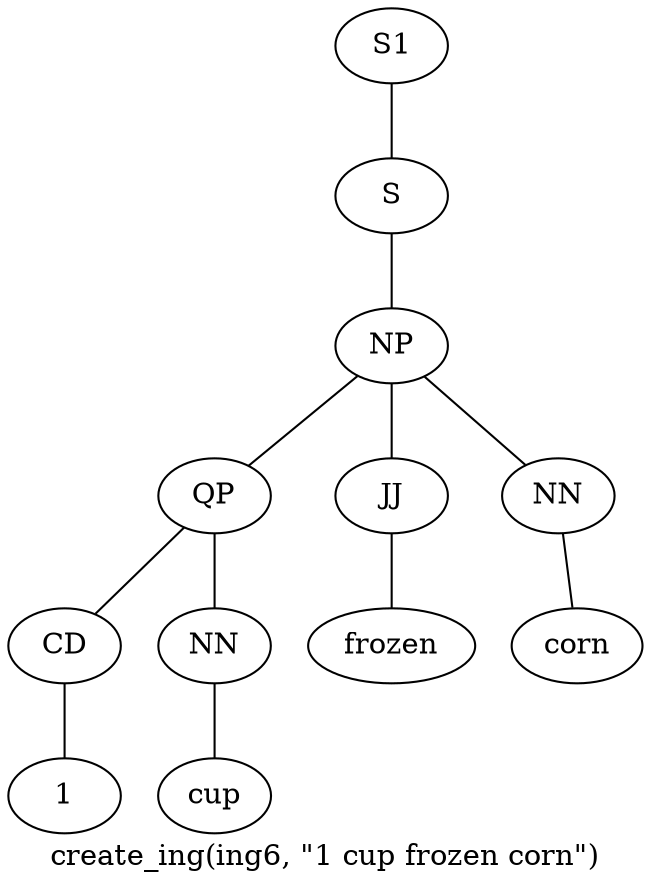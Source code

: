 graph SyntaxGraph {
	label = "create_ing(ing6, \"1 cup frozen corn\")";
	Node0 [label="S1"];
	Node1 [label="S"];
	Node2 [label="NP"];
	Node3 [label="QP"];
	Node4 [label="CD"];
	Node5 [label="1"];
	Node6 [label="NN"];
	Node7 [label="cup"];
	Node8 [label="JJ"];
	Node9 [label="frozen"];
	Node10 [label="NN"];
	Node11 [label="corn"];

	Node0 -- Node1;
	Node1 -- Node2;
	Node2 -- Node3;
	Node2 -- Node8;
	Node2 -- Node10;
	Node3 -- Node4;
	Node3 -- Node6;
	Node4 -- Node5;
	Node6 -- Node7;
	Node8 -- Node9;
	Node10 -- Node11;
}